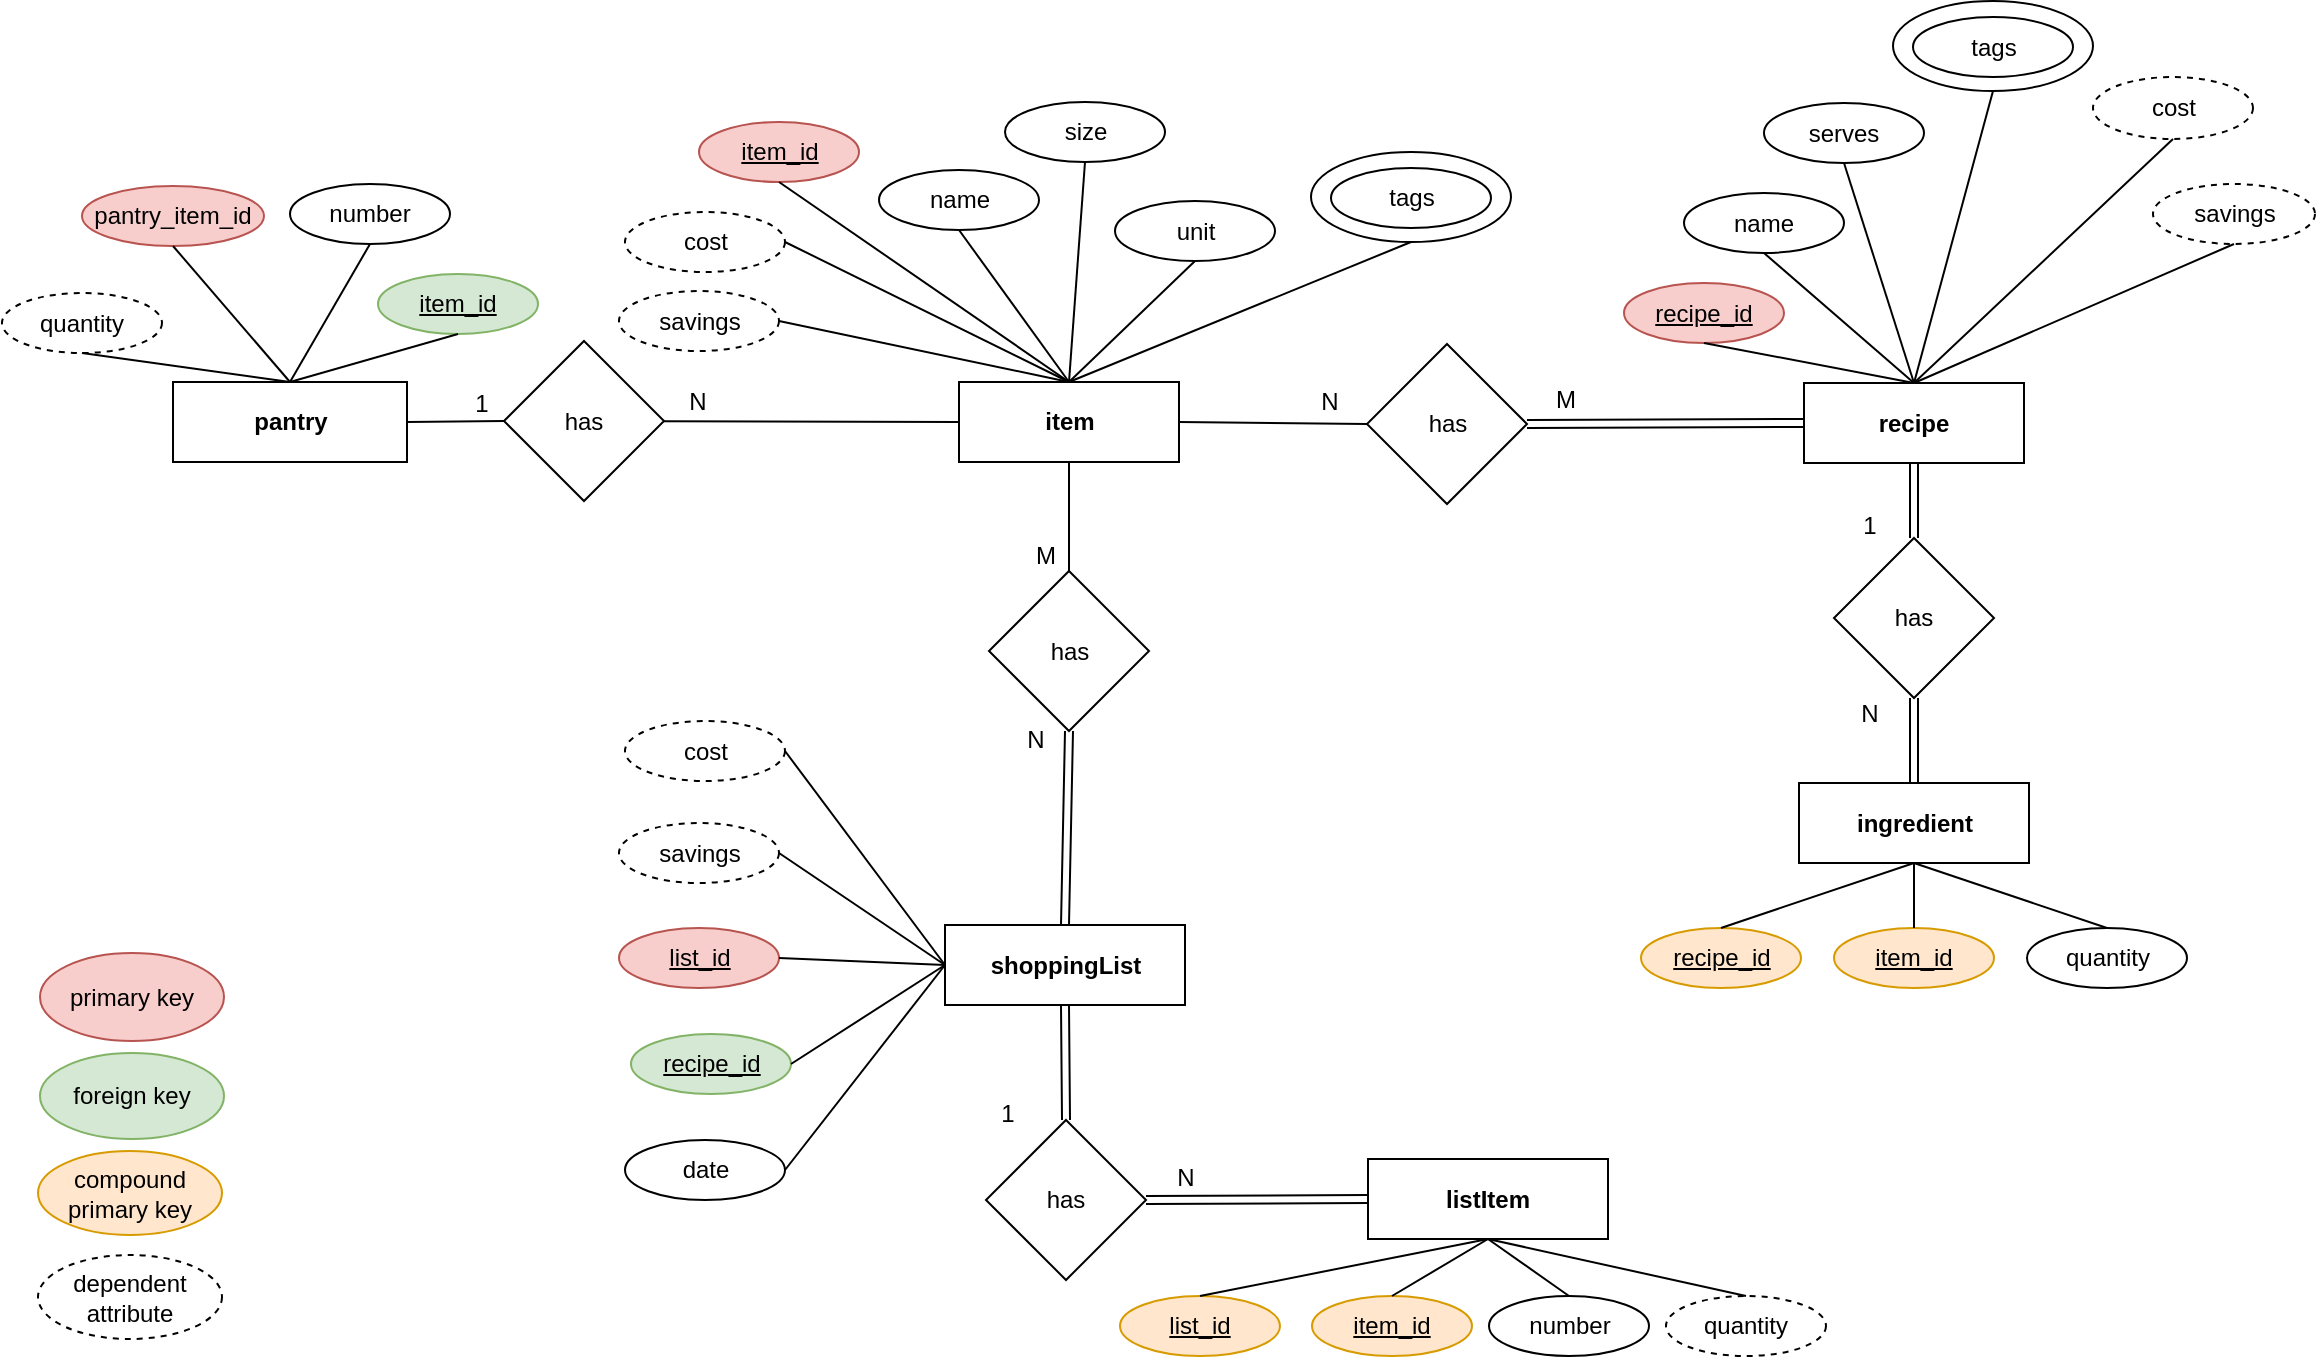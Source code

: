 <mxfile version="10.6.9" type="github"><diagram name="Page-1" id="efa7a0a1-bf9b-a30e-e6df-94a7791c09e9"><mxGraphModel dx="1398" dy="747" grid="1" gridSize="10" guides="1" tooltips="1" connect="1" arrows="1" fold="1" page="1" pageScale="1" pageWidth="1169" pageHeight="827" background="#ffffff" math="0" shadow="0"><root><mxCell id="0"/><mxCell id="1" parent="0"/><mxCell id="xUlILbrRPCkqYnxF31UA-114" value="item" style="rounded=0;whiteSpace=wrap;html=1;fontStyle=1" parent="1" vertex="1"><mxGeometry x="490.5" y="270" width="110" height="40" as="geometry"/></mxCell><mxCell id="xUlILbrRPCkqYnxF31UA-116" value="recipe" style="rounded=0;whiteSpace=wrap;html=1;fontStyle=1" parent="1" vertex="1"><mxGeometry x="913" y="270.5" width="110" height="40" as="geometry"/></mxCell><mxCell id="xUlILbrRPCkqYnxF31UA-117" value="shoppingList" style="rounded=0;whiteSpace=wrap;html=1;fontStyle=1" parent="1" vertex="1"><mxGeometry x="483.5" y="541.5" width="120" height="40" as="geometry"/></mxCell><mxCell id="xUlILbrRPCkqYnxF31UA-118" value="pantry" style="rounded=0;whiteSpace=wrap;html=1;fontStyle=1" parent="1" vertex="1"><mxGeometry x="97.5" y="270" width="117" height="40" as="geometry"/></mxCell><mxCell id="xUlILbrRPCkqYnxF31UA-119" value="item_id" style="ellipse;whiteSpace=wrap;html=1;fillColor=#f8cecc;strokeColor=#b85450;fontStyle=4" parent="1" vertex="1"><mxGeometry x="360.5" y="140" width="80" height="30" as="geometry"/></mxCell><mxCell id="xUlILbrRPCkqYnxF31UA-120" value="name" style="ellipse;whiteSpace=wrap;html=1;" parent="1" vertex="1"><mxGeometry x="450.5" y="164" width="80" height="30" as="geometry"/></mxCell><mxCell id="xUlILbrRPCkqYnxF31UA-121" value="unit" style="ellipse;whiteSpace=wrap;html=1;" parent="1" vertex="1"><mxGeometry x="568.5" y="179.5" width="80" height="30" as="geometry"/></mxCell><mxCell id="RyKfsFZALg2lpTH0nWte-1" value="size" style="ellipse;whiteSpace=wrap;html=1;" vertex="1" parent="1"><mxGeometry x="513.5" y="130" width="80" height="30" as="geometry"/></mxCell><mxCell id="RyKfsFZALg2lpTH0nWte-2" value="" style="endArrow=none;html=1;entryX=0.5;entryY=1;entryDx=0;entryDy=0;exitX=0.5;exitY=0;exitDx=0;exitDy=0;" edge="1" parent="1" source="xUlILbrRPCkqYnxF31UA-114" target="xUlILbrRPCkqYnxF31UA-119"><mxGeometry width="50" height="50" relative="1" as="geometry"><mxPoint x="368.5" y="350" as="sourcePoint"/><mxPoint x="418.5" y="300" as="targetPoint"/></mxGeometry></mxCell><mxCell id="RyKfsFZALg2lpTH0nWte-3" value="" style="endArrow=none;html=1;entryX=0.5;entryY=1;entryDx=0;entryDy=0;exitX=0.5;exitY=0;exitDx=0;exitDy=0;" edge="1" parent="1" source="xUlILbrRPCkqYnxF31UA-114" target="xUlILbrRPCkqYnxF31UA-120"><mxGeometry width="50" height="50" relative="1" as="geometry"><mxPoint x="508.5" y="290" as="sourcePoint"/><mxPoint x="558.5" y="240" as="targetPoint"/></mxGeometry></mxCell><mxCell id="RyKfsFZALg2lpTH0nWte-4" value="" style="endArrow=none;html=1;entryX=0.5;entryY=1;entryDx=0;entryDy=0;exitX=0.5;exitY=0;exitDx=0;exitDy=0;" edge="1" parent="1" source="xUlILbrRPCkqYnxF31UA-114" target="RyKfsFZALg2lpTH0nWte-1"><mxGeometry width="50" height="50" relative="1" as="geometry"><mxPoint x="538.5" y="290" as="sourcePoint"/><mxPoint x="588.5" y="240" as="targetPoint"/></mxGeometry></mxCell><mxCell id="RyKfsFZALg2lpTH0nWte-5" value="" style="endArrow=none;html=1;entryX=0.5;entryY=1;entryDx=0;entryDy=0;exitX=0.5;exitY=0;exitDx=0;exitDy=0;" edge="1" parent="1" source="xUlILbrRPCkqYnxF31UA-114" target="xUlILbrRPCkqYnxF31UA-121"><mxGeometry width="50" height="50" relative="1" as="geometry"><mxPoint x="628.5" y="300" as="sourcePoint"/><mxPoint x="678.5" y="250" as="targetPoint"/></mxGeometry></mxCell><mxCell id="RyKfsFZALg2lpTH0nWte-6" value="recipe_id" style="ellipse;whiteSpace=wrap;html=1;fillColor=#f8cecc;strokeColor=#b85450;fontStyle=4" vertex="1" parent="1"><mxGeometry x="823" y="220.5" width="80" height="30" as="geometry"/></mxCell><mxCell id="RyKfsFZALg2lpTH0nWte-7" value="name" style="ellipse;whiteSpace=wrap;html=1;" vertex="1" parent="1"><mxGeometry x="853" y="175.5" width="80" height="30" as="geometry"/></mxCell><mxCell id="RyKfsFZALg2lpTH0nWte-9" value="has" style="rhombus;whiteSpace=wrap;html=1;" vertex="1" parent="1"><mxGeometry x="505.5" y="364.5" width="80" height="80" as="geometry"/></mxCell><mxCell id="RyKfsFZALg2lpTH0nWte-12" value="cost" style="ellipse;whiteSpace=wrap;html=1;dashed=1;" vertex="1" parent="1"><mxGeometry x="323.5" y="185" width="80" height="30" as="geometry"/></mxCell><mxCell id="RyKfsFZALg2lpTH0nWte-13" value="savings" style="ellipse;whiteSpace=wrap;html=1;dashed=1;" vertex="1" parent="1"><mxGeometry x="320.5" y="224.5" width="80" height="30" as="geometry"/></mxCell><mxCell id="RyKfsFZALg2lpTH0nWte-14" value="list_id" style="ellipse;whiteSpace=wrap;html=1;fillColor=#f8cecc;strokeColor=#b85450;fontStyle=4" vertex="1" parent="1"><mxGeometry x="320.5" y="543" width="80" height="30" as="geometry"/></mxCell><mxCell id="RyKfsFZALg2lpTH0nWte-15" value="" style="endArrow=none;html=1;exitX=0.5;exitY=1;exitDx=0;exitDy=0;entryX=0.5;entryY=0;entryDx=0;entryDy=0;" edge="1" parent="1" source="xUlILbrRPCkqYnxF31UA-114" target="RyKfsFZALg2lpTH0nWte-9"><mxGeometry width="50" height="50" relative="1" as="geometry"><mxPoint x="678.5" y="470" as="sourcePoint"/><mxPoint x="728.5" y="420" as="targetPoint"/></mxGeometry></mxCell><mxCell id="RyKfsFZALg2lpTH0nWte-16" value="" style="shape=link;html=1;exitX=0.5;exitY=0;exitDx=0;exitDy=0;entryX=0.5;entryY=1;entryDx=0;entryDy=0;" edge="1" parent="1" source="xUlILbrRPCkqYnxF31UA-117" target="RyKfsFZALg2lpTH0nWte-9"><mxGeometry width="50" height="50" relative="1" as="geometry"><mxPoint x="508.5" y="482.5" as="sourcePoint"/><mxPoint x="558.5" y="432.5" as="targetPoint"/></mxGeometry></mxCell><mxCell id="RyKfsFZALg2lpTH0nWte-17" value="has" style="rhombus;whiteSpace=wrap;html=1;" vertex="1" parent="1"><mxGeometry x="694.5" y="251" width="80" height="80" as="geometry"/></mxCell><mxCell id="RyKfsFZALg2lpTH0nWte-18" value="" style="endArrow=none;html=1;exitX=1;exitY=0.5;exitDx=0;exitDy=0;entryX=0;entryY=0.5;entryDx=0;entryDy=0;" edge="1" parent="1" source="xUlILbrRPCkqYnxF31UA-114" target="RyKfsFZALg2lpTH0nWte-17"><mxGeometry width="50" height="50" relative="1" as="geometry"><mxPoint x="608.5" y="360" as="sourcePoint"/><mxPoint x="658.5" y="310" as="targetPoint"/></mxGeometry></mxCell><mxCell id="RyKfsFZALg2lpTH0nWte-19" value="" style="shape=link;html=1;exitX=1;exitY=0.5;exitDx=0;exitDy=0;entryX=0;entryY=0.5;entryDx=0;entryDy=0;" edge="1" parent="1" source="RyKfsFZALg2lpTH0nWte-17" target="xUlILbrRPCkqYnxF31UA-116"><mxGeometry width="50" height="50" relative="1" as="geometry"><mxPoint x="893.429" y="289.5" as="sourcePoint"/><mxPoint x="963" y="329.5" as="targetPoint"/></mxGeometry></mxCell><mxCell id="RyKfsFZALg2lpTH0nWte-20" value="" style="endArrow=none;html=1;entryX=0;entryY=0.5;entryDx=0;entryDy=0;exitX=1;exitY=0.5;exitDx=0;exitDy=0;" edge="1" parent="1" source="RyKfsFZALg2lpTH0nWte-14" target="xUlILbrRPCkqYnxF31UA-117"><mxGeometry width="50" height="50" relative="1" as="geometry"><mxPoint x="538.5" y="642.5" as="sourcePoint"/><mxPoint x="588.5" y="592.5" as="targetPoint"/></mxGeometry></mxCell><mxCell id="RyKfsFZALg2lpTH0nWte-24" value="N" style="text;html=1;strokeColor=none;fillColor=none;align=center;verticalAlign=middle;whiteSpace=wrap;rounded=0;dashed=1;" vertex="1" parent="1"><mxGeometry x="655.5" y="270" width="40" height="20" as="geometry"/></mxCell><mxCell id="RyKfsFZALg2lpTH0nWte-25" value="M" style="text;html=1;strokeColor=none;fillColor=none;align=center;verticalAlign=middle;whiteSpace=wrap;rounded=0;dashed=1;" vertex="1" parent="1"><mxGeometry x="773.5" y="268.5" width="40" height="20" as="geometry"/></mxCell><mxCell id="RyKfsFZALg2lpTH0nWte-26" value="N" style="text;html=1;strokeColor=none;fillColor=none;align=center;verticalAlign=middle;whiteSpace=wrap;rounded=0;dashed=1;" vertex="1" parent="1"><mxGeometry x="508.5" y="439" width="40" height="20" as="geometry"/></mxCell><mxCell id="RyKfsFZALg2lpTH0nWte-27" value="M" style="text;html=1;strokeColor=none;fillColor=none;align=center;verticalAlign=middle;whiteSpace=wrap;rounded=0;dashed=1;" vertex="1" parent="1"><mxGeometry x="513.5" y="347" width="40" height="20" as="geometry"/></mxCell><mxCell id="RyKfsFZALg2lpTH0nWte-28" value="" style="endArrow=none;html=1;entryX=0.5;entryY=1;entryDx=0;entryDy=0;exitX=0.5;exitY=0;exitDx=0;exitDy=0;" edge="1" parent="1" source="xUlILbrRPCkqYnxF31UA-116" target="RyKfsFZALg2lpTH0nWte-6"><mxGeometry width="50" height="50" relative="1" as="geometry"><mxPoint x="923" y="270.5" as="sourcePoint"/><mxPoint x="973" y="220.5" as="targetPoint"/></mxGeometry></mxCell><mxCell id="RyKfsFZALg2lpTH0nWte-29" value="" style="endArrow=none;html=1;entryX=0.5;entryY=1;entryDx=0;entryDy=0;exitX=0.5;exitY=0;exitDx=0;exitDy=0;" edge="1" parent="1" source="xUlILbrRPCkqYnxF31UA-116" target="RyKfsFZALg2lpTH0nWte-7"><mxGeometry width="50" height="50" relative="1" as="geometry"><mxPoint x="953" y="290.5" as="sourcePoint"/><mxPoint x="1003" y="240.5" as="targetPoint"/></mxGeometry></mxCell><mxCell id="RyKfsFZALg2lpTH0nWte-31" value="serves" style="ellipse;whiteSpace=wrap;html=1;" vertex="1" parent="1"><mxGeometry x="893" y="130.5" width="80" height="30" as="geometry"/></mxCell><mxCell id="RyKfsFZALg2lpTH0nWte-32" value="" style="endArrow=none;html=1;entryX=0.5;entryY=1;entryDx=0;entryDy=0;exitX=0.5;exitY=0;exitDx=0;exitDy=0;" edge="1" parent="1" source="xUlILbrRPCkqYnxF31UA-116" target="RyKfsFZALg2lpTH0nWte-31"><mxGeometry width="50" height="50" relative="1" as="geometry"><mxPoint x="1013" y="410.5" as="sourcePoint"/><mxPoint x="1063" y="360.5" as="targetPoint"/></mxGeometry></mxCell><mxCell id="RyKfsFZALg2lpTH0nWte-33" value="cost" style="ellipse;whiteSpace=wrap;html=1;dashed=1;" vertex="1" parent="1"><mxGeometry x="1057.5" y="117.5" width="80" height="31" as="geometry"/></mxCell><mxCell id="RyKfsFZALg2lpTH0nWte-34" value="savings" style="ellipse;whiteSpace=wrap;html=1;dashed=1;" vertex="1" parent="1"><mxGeometry x="1087.5" y="171" width="81" height="30" as="geometry"/></mxCell><mxCell id="RyKfsFZALg2lpTH0nWte-35" value="" style="endArrow=none;html=1;exitX=0.5;exitY=1;exitDx=0;exitDy=0;" edge="1" parent="1" source="RyKfsFZALg2lpTH0nWte-33"><mxGeometry width="50" height="50" relative="1" as="geometry"><mxPoint x="893" y="400.5" as="sourcePoint"/><mxPoint x="968" y="270.5" as="targetPoint"/></mxGeometry></mxCell><mxCell id="RyKfsFZALg2lpTH0nWte-36" value="" style="endArrow=none;html=1;exitX=0.5;exitY=1;exitDx=0;exitDy=0;" edge="1" parent="1" source="RyKfsFZALg2lpTH0nWte-34"><mxGeometry width="50" height="50" relative="1" as="geometry"><mxPoint x="963" y="390.5" as="sourcePoint"/><mxPoint x="968" y="270.5" as="targetPoint"/></mxGeometry></mxCell><mxCell id="RyKfsFZALg2lpTH0nWte-42" value="date" style="ellipse;whiteSpace=wrap;html=1;" vertex="1" parent="1"><mxGeometry x="323.5" y="649" width="80" height="30" as="geometry"/></mxCell><mxCell id="RyKfsFZALg2lpTH0nWte-43" value="" style="endArrow=none;html=1;exitX=0;exitY=0.5;exitDx=0;exitDy=0;entryX=1;entryY=0.5;entryDx=0;entryDy=0;" edge="1" parent="1" source="xUlILbrRPCkqYnxF31UA-117" target="RyKfsFZALg2lpTH0nWte-42"><mxGeometry width="50" height="50" relative="1" as="geometry"><mxPoint x="628.5" y="582.5" as="sourcePoint"/><mxPoint x="678.5" y="532.5" as="targetPoint"/></mxGeometry></mxCell><mxCell id="RyKfsFZALg2lpTH0nWte-44" value="item_id" style="ellipse;whiteSpace=wrap;html=1;fillColor=#d5e8d4;strokeColor=#82b366;fontStyle=4" vertex="1" parent="1"><mxGeometry x="200" y="216" width="80" height="30" as="geometry"/></mxCell><mxCell id="RyKfsFZALg2lpTH0nWte-51" value="" style="endArrow=none;html=1;entryX=0.5;entryY=0;entryDx=0;entryDy=0;exitX=1;exitY=0.5;exitDx=0;exitDy=0;" edge="1" parent="1" source="RyKfsFZALg2lpTH0nWte-12" target="xUlILbrRPCkqYnxF31UA-114"><mxGeometry width="50" height="50" relative="1" as="geometry"><mxPoint x="398.5" y="400" as="sourcePoint"/><mxPoint x="448.5" y="350" as="targetPoint"/></mxGeometry></mxCell><mxCell id="RyKfsFZALg2lpTH0nWte-52" value="" style="endArrow=none;html=1;entryX=0.5;entryY=0;entryDx=0;entryDy=0;exitX=1;exitY=0.5;exitDx=0;exitDy=0;" edge="1" parent="1" source="RyKfsFZALg2lpTH0nWte-13" target="xUlILbrRPCkqYnxF31UA-114"><mxGeometry width="50" height="50" relative="1" as="geometry"><mxPoint x="408.5" y="300" as="sourcePoint"/><mxPoint x="458.5" y="250" as="targetPoint"/></mxGeometry></mxCell><mxCell id="RyKfsFZALg2lpTH0nWte-54" value="cost" style="ellipse;whiteSpace=wrap;html=1;dashed=1;" vertex="1" parent="1"><mxGeometry x="323.5" y="439.5" width="80" height="30" as="geometry"/></mxCell><mxCell id="RyKfsFZALg2lpTH0nWte-55" value="savings" style="ellipse;whiteSpace=wrap;html=1;dashed=1;" vertex="1" parent="1"><mxGeometry x="320.5" y="490.5" width="80" height="30" as="geometry"/></mxCell><mxCell id="RyKfsFZALg2lpTH0nWte-59" value="" style="ellipse;whiteSpace=wrap;html=1;" vertex="1" parent="1"><mxGeometry x="666.5" y="155" width="100" height="45" as="geometry"/></mxCell><mxCell id="RyKfsFZALg2lpTH0nWte-60" value="tags" style="ellipse;whiteSpace=wrap;html=1;fontStyle=0" vertex="1" parent="1"><mxGeometry x="676.5" y="163" width="80" height="30" as="geometry"/></mxCell><mxCell id="RyKfsFZALg2lpTH0nWte-61" value="" style="ellipse;whiteSpace=wrap;html=1;" vertex="1" parent="1"><mxGeometry x="957.5" y="79.5" width="100" height="45" as="geometry"/></mxCell><mxCell id="RyKfsFZALg2lpTH0nWte-62" value="tags" style="ellipse;whiteSpace=wrap;html=1;fontStyle=0" vertex="1" parent="1"><mxGeometry x="967.5" y="87.5" width="80" height="30" as="geometry"/></mxCell><mxCell id="RyKfsFZALg2lpTH0nWte-63" value="" style="endArrow=none;html=1;entryX=0.5;entryY=0;entryDx=0;entryDy=0;exitX=0.5;exitY=1;exitDx=0;exitDy=0;" edge="1" parent="1" source="RyKfsFZALg2lpTH0nWte-59" target="xUlILbrRPCkqYnxF31UA-114"><mxGeometry width="50" height="50" relative="1" as="geometry"><mxPoint x="778.5" y="237.5" as="sourcePoint"/><mxPoint x="840.5" y="167.5" as="targetPoint"/></mxGeometry></mxCell><mxCell id="RyKfsFZALg2lpTH0nWte-64" value="" style="endArrow=none;html=1;entryX=0.5;entryY=1;entryDx=0;entryDy=0;" edge="1" parent="1" target="RyKfsFZALg2lpTH0nWte-61"><mxGeometry width="50" height="50" relative="1" as="geometry"><mxPoint x="968" y="270.5" as="sourcePoint"/><mxPoint x="1053" y="330.5" as="targetPoint"/></mxGeometry></mxCell><mxCell id="RyKfsFZALg2lpTH0nWte-65" value="recipe_id" style="ellipse;whiteSpace=wrap;html=1;fillColor=#d5e8d4;strokeColor=#82b366;fontStyle=4" vertex="1" parent="1"><mxGeometry x="326.5" y="596" width="80" height="30" as="geometry"/></mxCell><mxCell id="RyKfsFZALg2lpTH0nWte-66" value="" style="endArrow=none;html=1;entryX=0;entryY=0.5;entryDx=0;entryDy=0;exitX=1;exitY=0.5;exitDx=0;exitDy=0;" edge="1" parent="1" source="RyKfsFZALg2lpTH0nWte-65" target="xUlILbrRPCkqYnxF31UA-117"><mxGeometry width="50" height="50" relative="1" as="geometry"><mxPoint x="538.5" y="622.5" as="sourcePoint"/><mxPoint x="588.5" y="572.5" as="targetPoint"/></mxGeometry></mxCell><mxCell id="RyKfsFZALg2lpTH0nWte-73" value="number" style="ellipse;whiteSpace=wrap;html=1;" vertex="1" parent="1"><mxGeometry x="156" y="171" width="80" height="30" as="geometry"/></mxCell><mxCell id="RyKfsFZALg2lpTH0nWte-74" value="" style="endArrow=none;html=1;entryX=0.5;entryY=0;entryDx=0;entryDy=0;exitX=0.5;exitY=1;exitDx=0;exitDy=0;" edge="1" parent="1" source="RyKfsFZALg2lpTH0nWte-44" target="xUlILbrRPCkqYnxF31UA-118"><mxGeometry width="50" height="50" relative="1" as="geometry"><mxPoint x="-67.5" y="318.5" as="sourcePoint"/><mxPoint x="-17.5" y="268.5" as="targetPoint"/></mxGeometry></mxCell><mxCell id="RyKfsFZALg2lpTH0nWte-75" value="" style="endArrow=none;html=1;exitX=0.5;exitY=1;exitDx=0;exitDy=0;entryX=0.5;entryY=0;entryDx=0;entryDy=0;" edge="1" parent="1" source="RyKfsFZALg2lpTH0nWte-73" target="xUlILbrRPCkqYnxF31UA-118"><mxGeometry width="50" height="50" relative="1" as="geometry"><mxPoint x="52.5" y="358.5" as="sourcePoint"/><mxPoint x="102.5" y="308.5" as="targetPoint"/></mxGeometry></mxCell><mxCell id="RyKfsFZALg2lpTH0nWte-76" value="" style="endArrow=none;html=1;exitX=1;exitY=0.5;exitDx=0;exitDy=0;entryX=0;entryY=0.5;entryDx=0;entryDy=0;" edge="1" parent="1" source="RyKfsFZALg2lpTH0nWte-54" target="xUlILbrRPCkqYnxF31UA-117"><mxGeometry width="50" height="50" relative="1" as="geometry"><mxPoint x="428.5" y="532.5" as="sourcePoint"/><mxPoint x="478.5" y="482.5" as="targetPoint"/></mxGeometry></mxCell><mxCell id="RyKfsFZALg2lpTH0nWte-77" value="" style="endArrow=none;html=1;entryX=0;entryY=0.5;entryDx=0;entryDy=0;exitX=1;exitY=0.5;exitDx=0;exitDy=0;" edge="1" parent="1" source="RyKfsFZALg2lpTH0nWte-55" target="xUlILbrRPCkqYnxF31UA-117"><mxGeometry width="50" height="50" relative="1" as="geometry"><mxPoint x="388.5" y="582.5" as="sourcePoint"/><mxPoint x="438.5" y="532.5" as="targetPoint"/></mxGeometry></mxCell><mxCell id="RyKfsFZALg2lpTH0nWte-82" value="ingredient" style="rounded=0;whiteSpace=wrap;html=1;fontStyle=1" vertex="1" parent="1"><mxGeometry x="910.5" y="470.5" width="115" height="40" as="geometry"/></mxCell><mxCell id="RyKfsFZALg2lpTH0nWte-83" value="recipe_id" style="ellipse;whiteSpace=wrap;html=1;fillColor=#ffe6cc;strokeColor=#d79b00;fontStyle=4" vertex="1" parent="1"><mxGeometry x="831.5" y="543" width="80" height="30" as="geometry"/></mxCell><mxCell id="RyKfsFZALg2lpTH0nWte-84" value="item_id" style="ellipse;whiteSpace=wrap;html=1;fillColor=#ffe6cc;strokeColor=#d79b00;fontStyle=4" vertex="1" parent="1"><mxGeometry x="928" y="543" width="80" height="30" as="geometry"/></mxCell><mxCell id="RyKfsFZALg2lpTH0nWte-85" value="quantity" style="ellipse;whiteSpace=wrap;html=1;" vertex="1" parent="1"><mxGeometry x="1024.5" y="543" width="80" height="30" as="geometry"/></mxCell><mxCell id="RyKfsFZALg2lpTH0nWte-87" value="" style="endArrow=none;html=1;entryX=0.5;entryY=1;entryDx=0;entryDy=0;exitX=0.5;exitY=0;exitDx=0;exitDy=0;" edge="1" parent="1" source="RyKfsFZALg2lpTH0nWte-83" target="RyKfsFZALg2lpTH0nWte-82"><mxGeometry width="50" height="50" relative="1" as="geometry"><mxPoint x="838" y="540.5" as="sourcePoint"/><mxPoint x="888" y="490.5" as="targetPoint"/></mxGeometry></mxCell><mxCell id="RyKfsFZALg2lpTH0nWte-88" value="" style="endArrow=none;html=1;exitX=0.5;exitY=1;exitDx=0;exitDy=0;entryX=0.5;entryY=0;entryDx=0;entryDy=0;" edge="1" parent="1" source="RyKfsFZALg2lpTH0nWte-82" target="RyKfsFZALg2lpTH0nWte-84"><mxGeometry width="50" height="50" relative="1" as="geometry"><mxPoint x="1088" y="560.5" as="sourcePoint"/><mxPoint x="1138" y="510.5" as="targetPoint"/></mxGeometry></mxCell><mxCell id="RyKfsFZALg2lpTH0nWte-89" value="" style="endArrow=none;html=1;exitX=0.5;exitY=1;exitDx=0;exitDy=0;entryX=0.5;entryY=0;entryDx=0;entryDy=0;" edge="1" parent="1" source="RyKfsFZALg2lpTH0nWte-82" target="RyKfsFZALg2lpTH0nWte-85"><mxGeometry width="50" height="50" relative="1" as="geometry"><mxPoint x="1058" y="490.5" as="sourcePoint"/><mxPoint x="1108" y="440.5" as="targetPoint"/></mxGeometry></mxCell><mxCell id="RyKfsFZALg2lpTH0nWte-90" value="quantity" style="ellipse;whiteSpace=wrap;html=1;dashed=1;" vertex="1" parent="1"><mxGeometry x="12" y="225.5" width="80" height="30" as="geometry"/></mxCell><mxCell id="RyKfsFZALg2lpTH0nWte-91" value="" style="endArrow=none;html=1;entryX=0.5;entryY=1;entryDx=0;entryDy=0;exitX=0.5;exitY=0;exitDx=0;exitDy=0;" edge="1" parent="1" source="xUlILbrRPCkqYnxF31UA-118" target="RyKfsFZALg2lpTH0nWte-90"><mxGeometry width="50" height="50" relative="1" as="geometry"><mxPoint x="101" y="309.5" as="sourcePoint"/><mxPoint x="241" y="286.5" as="targetPoint"/></mxGeometry></mxCell><mxCell id="RyKfsFZALg2lpTH0nWte-92" value="has" style="rhombus;whiteSpace=wrap;html=1;" vertex="1" parent="1"><mxGeometry x="928" y="348" width="80" height="80" as="geometry"/></mxCell><mxCell id="RyKfsFZALg2lpTH0nWte-94" value="" style="shape=link;html=1;entryX=0.5;entryY=1;entryDx=0;entryDy=0;exitX=0.5;exitY=0;exitDx=0;exitDy=0;" edge="1" parent="1" source="RyKfsFZALg2lpTH0nWte-92" target="xUlILbrRPCkqYnxF31UA-116"><mxGeometry width="50" height="50" relative="1" as="geometry"><mxPoint x="898.5" y="401" as="sourcePoint"/><mxPoint x="948.5" y="351" as="targetPoint"/></mxGeometry></mxCell><mxCell id="RyKfsFZALg2lpTH0nWte-97" value="" style="shape=link;html=1;exitX=0.5;exitY=0;exitDx=0;exitDy=0;entryX=0.5;entryY=1;entryDx=0;entryDy=0;" edge="1" parent="1" source="RyKfsFZALg2lpTH0nWte-82" target="RyKfsFZALg2lpTH0nWte-92"><mxGeometry width="50" height="50" relative="1" as="geometry"><mxPoint x="937" y="466" as="sourcePoint"/><mxPoint x="987" y="416" as="targetPoint"/></mxGeometry></mxCell><mxCell id="RyKfsFZALg2lpTH0nWte-98" value="has" style="rhombus;whiteSpace=wrap;html=1;" vertex="1" parent="1"><mxGeometry x="263" y="249.5" width="80" height="80" as="geometry"/></mxCell><mxCell id="RyKfsFZALg2lpTH0nWte-101" value="" style="endArrow=none;html=1;entryX=0;entryY=0.5;entryDx=0;entryDy=0;" edge="1" parent="1" source="RyKfsFZALg2lpTH0nWte-98" target="xUlILbrRPCkqYnxF31UA-114"><mxGeometry width="50" height="50" relative="1" as="geometry"><mxPoint x="628.5" y="440" as="sourcePoint"/><mxPoint x="678.5" y="390" as="targetPoint"/></mxGeometry></mxCell><mxCell id="RyKfsFZALg2lpTH0nWte-102" value="" style="endArrow=none;html=1;entryX=0;entryY=0.5;entryDx=0;entryDy=0;exitX=1;exitY=0.5;exitDx=0;exitDy=0;" edge="1" parent="1" source="xUlILbrRPCkqYnxF31UA-118" target="RyKfsFZALg2lpTH0nWte-98"><mxGeometry width="50" height="50" relative="1" as="geometry"><mxPoint x="4" y="390" as="sourcePoint"/><mxPoint x="263" y="288" as="targetPoint"/></mxGeometry></mxCell><mxCell id="RyKfsFZALg2lpTH0nWte-103" value="N" style="text;html=1;strokeColor=none;fillColor=none;align=center;verticalAlign=middle;whiteSpace=wrap;rounded=0;dashed=1;" vertex="1" parent="1"><mxGeometry x="925.5" y="426" width="40" height="20" as="geometry"/></mxCell><mxCell id="RyKfsFZALg2lpTH0nWte-104" value="1" style="text;html=1;strokeColor=none;fillColor=none;align=center;verticalAlign=middle;whiteSpace=wrap;rounded=0;dashed=1;" vertex="1" parent="1"><mxGeometry x="925.5" y="332" width="40" height="20" as="geometry"/></mxCell><mxCell id="RyKfsFZALg2lpTH0nWte-105" value="N" style="text;html=1;strokeColor=none;fillColor=none;align=center;verticalAlign=middle;whiteSpace=wrap;rounded=0;dashed=1;" vertex="1" parent="1"><mxGeometry x="340" y="269.5" width="40" height="20" as="geometry"/></mxCell><mxCell id="RyKfsFZALg2lpTH0nWte-106" value="1" style="text;html=1;strokeColor=none;fillColor=none;align=center;verticalAlign=middle;whiteSpace=wrap;rounded=0;dashed=1;" vertex="1" parent="1"><mxGeometry x="232" y="270.5" width="40" height="20" as="geometry"/></mxCell><mxCell id="RyKfsFZALg2lpTH0nWte-108" value="listItem" style="rounded=0;whiteSpace=wrap;html=1;fontStyle=1" vertex="1" parent="1"><mxGeometry x="695" y="658.5" width="120" height="40" as="geometry"/></mxCell><mxCell id="RyKfsFZALg2lpTH0nWte-112" value="list_id" style="ellipse;whiteSpace=wrap;html=1;fillColor=#ffe6cc;strokeColor=#d79b00;fontStyle=4" vertex="1" parent="1"><mxGeometry x="571" y="727" width="80" height="30" as="geometry"/></mxCell><mxCell id="RyKfsFZALg2lpTH0nWte-113" value="item_id" style="ellipse;whiteSpace=wrap;html=1;fillColor=#ffe6cc;strokeColor=#d79b00;fontStyle=4" vertex="1" parent="1"><mxGeometry x="667" y="727" width="80" height="30" as="geometry"/></mxCell><mxCell id="RyKfsFZALg2lpTH0nWte-114" value="number" style="ellipse;whiteSpace=wrap;html=1;" vertex="1" parent="1"><mxGeometry x="755.5" y="727" width="80" height="30" as="geometry"/></mxCell><mxCell id="RyKfsFZALg2lpTH0nWte-115" value="" style="endArrow=none;html=1;entryX=0.5;entryY=0;entryDx=0;entryDy=0;exitX=0.5;exitY=1;exitDx=0;exitDy=0;" edge="1" parent="1" source="RyKfsFZALg2lpTH0nWte-108" target="RyKfsFZALg2lpTH0nWte-112"><mxGeometry width="50" height="50" relative="1" as="geometry"><mxPoint x="737.5" y="698.5" as="sourcePoint"/><mxPoint x="614.714" y="726.929" as="targetPoint"/></mxGeometry></mxCell><mxCell id="RyKfsFZALg2lpTH0nWte-116" value="" style="endArrow=none;html=1;exitX=0.5;exitY=0;exitDx=0;exitDy=0;entryX=0.5;entryY=1;entryDx=0;entryDy=0;" edge="1" parent="1" source="RyKfsFZALg2lpTH0nWte-113" target="RyKfsFZALg2lpTH0nWte-108"><mxGeometry width="50" height="50" relative="1" as="geometry"><mxPoint x="893.5" y="697" as="sourcePoint"/><mxPoint x="737.5" y="698.5" as="targetPoint"/></mxGeometry></mxCell><mxCell id="RyKfsFZALg2lpTH0nWte-117" value="" style="endArrow=none;html=1;exitX=0.5;exitY=0;exitDx=0;exitDy=0;entryX=0.5;entryY=1;entryDx=0;entryDy=0;" edge="1" parent="1" source="RyKfsFZALg2lpTH0nWte-114" target="RyKfsFZALg2lpTH0nWte-108"><mxGeometry width="50" height="50" relative="1" as="geometry"><mxPoint x="883.5" y="737" as="sourcePoint"/><mxPoint x="737.5" y="698.5" as="targetPoint"/></mxGeometry></mxCell><mxCell id="RyKfsFZALg2lpTH0nWte-118" value="has" style="rhombus;whiteSpace=wrap;html=1;" vertex="1" parent="1"><mxGeometry x="504" y="639" width="80" height="80" as="geometry"/></mxCell><mxCell id="RyKfsFZALg2lpTH0nWte-123" value="" style="shape=link;html=1;entryX=0.5;entryY=0;entryDx=0;entryDy=0;exitX=0.5;exitY=1;exitDx=0;exitDy=0;" edge="1" parent="1" source="xUlILbrRPCkqYnxF31UA-117" target="RyKfsFZALg2lpTH0nWte-118"><mxGeometry width="50" height="50" relative="1" as="geometry"><mxPoint x="613.5" y="745.5" as="sourcePoint"/><mxPoint x="663.5" y="695.5" as="targetPoint"/></mxGeometry></mxCell><mxCell id="RyKfsFZALg2lpTH0nWte-124" value="" style="shape=link;html=1;exitX=1;exitY=0.5;exitDx=0;exitDy=0;entryX=0;entryY=0.5;entryDx=0;entryDy=0;" edge="1" parent="1" source="RyKfsFZALg2lpTH0nWte-118" target="RyKfsFZALg2lpTH0nWte-108"><mxGeometry width="50" height="50" relative="1" as="geometry"><mxPoint x="613" y="666.5" as="sourcePoint"/><mxPoint x="663" y="616.5" as="targetPoint"/></mxGeometry></mxCell><mxCell id="RyKfsFZALg2lpTH0nWte-125" value="1" style="text;html=1;strokeColor=none;fillColor=none;align=center;verticalAlign=middle;whiteSpace=wrap;rounded=0;dashed=1;" vertex="1" parent="1"><mxGeometry x="495" y="626" width="40" height="20" as="geometry"/></mxCell><mxCell id="RyKfsFZALg2lpTH0nWte-126" value="N" style="text;html=1;strokeColor=none;fillColor=none;align=center;verticalAlign=middle;whiteSpace=wrap;rounded=0;dashed=1;" vertex="1" parent="1"><mxGeometry x="584" y="657.5" width="40" height="20" as="geometry"/></mxCell><mxCell id="RyKfsFZALg2lpTH0nWte-127" value="pantry_item_id" style="ellipse;whiteSpace=wrap;html=1;fillColor=#f8cecc;strokeColor=#b85450;" vertex="1" parent="1"><mxGeometry x="52" y="172" width="91" height="30" as="geometry"/></mxCell><mxCell id="RyKfsFZALg2lpTH0nWte-130" value="" style="endArrow=none;html=1;exitX=0.5;exitY=1;exitDx=0;exitDy=0;entryX=0.5;entryY=0;entryDx=0;entryDy=0;" edge="1" parent="1" source="RyKfsFZALg2lpTH0nWte-127" target="xUlILbrRPCkqYnxF31UA-118"><mxGeometry width="50" height="50" relative="1" as="geometry"><mxPoint x="-50" y="319" as="sourcePoint"/><mxPoint y="269" as="targetPoint"/></mxGeometry></mxCell><mxCell id="RyKfsFZALg2lpTH0nWte-131" value="quantity" style="ellipse;whiteSpace=wrap;html=1;dashed=1;" vertex="1" parent="1"><mxGeometry x="844" y="727" width="80" height="30" as="geometry"/></mxCell><mxCell id="RyKfsFZALg2lpTH0nWte-132" value="" style="endArrow=none;html=1;exitX=0.5;exitY=1;exitDx=0;exitDy=0;entryX=0.5;entryY=0;entryDx=0;entryDy=0;" edge="1" parent="1" source="RyKfsFZALg2lpTH0nWte-108" target="RyKfsFZALg2lpTH0nWte-131"><mxGeometry width="50" height="50" relative="1" as="geometry"><mxPoint x="815" y="728.5" as="sourcePoint"/><mxPoint x="885.711" y="678.5" as="targetPoint"/></mxGeometry></mxCell><mxCell id="RyKfsFZALg2lpTH0nWte-135" value="primary key" style="ellipse;whiteSpace=wrap;html=1;fillColor=#f8cecc;strokeColor=#b85450;" vertex="1" parent="1"><mxGeometry x="31" y="555.5" width="92" height="44" as="geometry"/></mxCell><mxCell id="RyKfsFZALg2lpTH0nWte-136" value="foreign key" style="ellipse;whiteSpace=wrap;html=1;fillColor=#d5e8d4;strokeColor=#82b366;" vertex="1" parent="1"><mxGeometry x="31" y="605.5" width="92" height="43" as="geometry"/></mxCell><mxCell id="RyKfsFZALg2lpTH0nWte-137" value="compound primary key" style="ellipse;whiteSpace=wrap;html=1;fillColor=#ffe6cc;strokeColor=#d79b00;" vertex="1" parent="1"><mxGeometry x="30" y="654.5" width="92" height="42" as="geometry"/></mxCell><mxCell id="RyKfsFZALg2lpTH0nWte-138" value="dependent attribute" style="ellipse;whiteSpace=wrap;html=1;dashed=1;" vertex="1" parent="1"><mxGeometry x="30" y="706.5" width="92" height="42" as="geometry"/></mxCell></root></mxGraphModel></diagram></mxfile>
